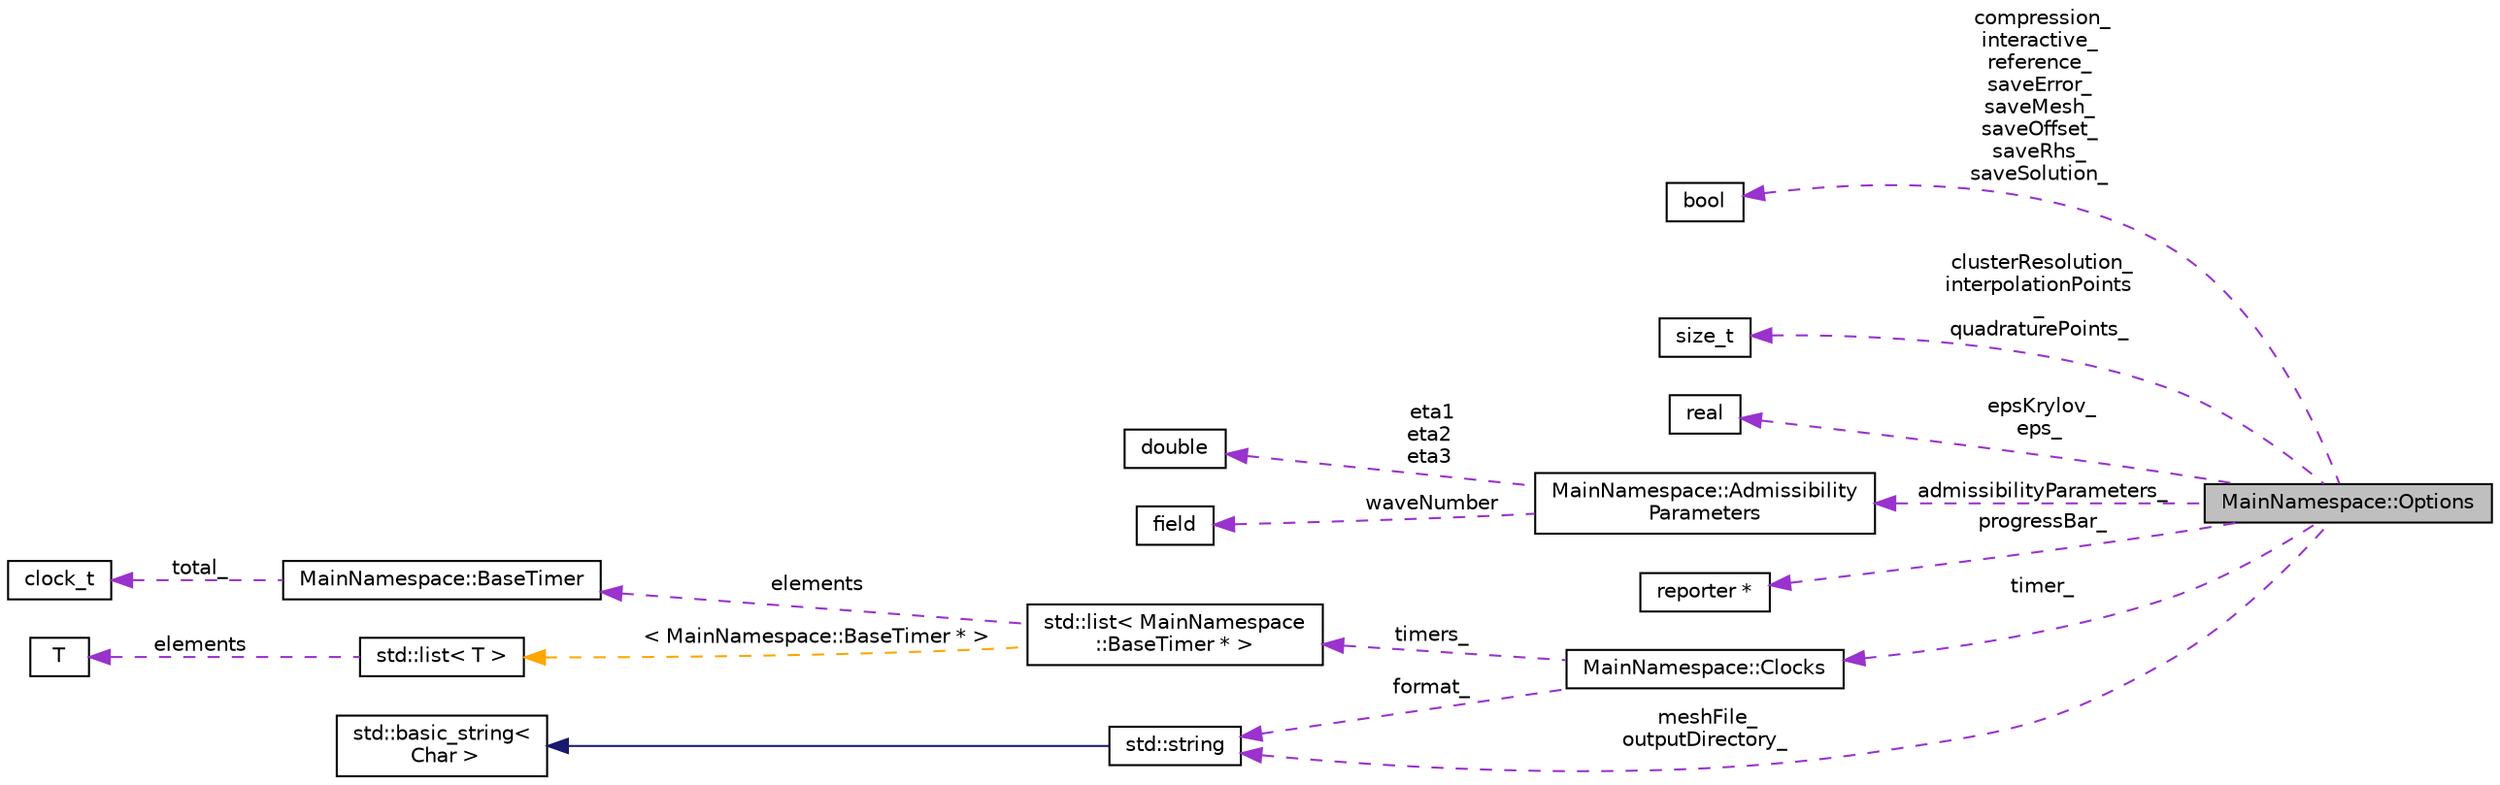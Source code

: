 digraph "MainNamespace::Options"
{
 // INTERACTIVE_SVG=YES
 // LATEX_PDF_SIZE
  edge [fontname="Helvetica",fontsize="10",labelfontname="Helvetica",labelfontsize="10"];
  node [fontname="Helvetica",fontsize="10",shape=record];
  rankdir="LR";
  Node1 [label="MainNamespace::Options",height=0.2,width=0.4,color="black", fillcolor="grey75", style="filled", fontcolor="black",tooltip=" "];
  Node2 -> Node1 [dir="back",color="darkorchid3",fontsize="10",style="dashed",label=" compression_\ninteractive_\nreference_\nsaveError_\nsaveMesh_\nsaveOffset_\nsaveRhs_\nsaveSolution_" ,fontname="Helvetica"];
  Node2 [label="bool",height=0.2,width=0.4,color="black", fillcolor="white", style="filled",tooltip=" "];
  Node3 -> Node1 [dir="back",color="darkorchid3",fontsize="10",style="dashed",label=" clusterResolution_\ninterpolationPoints\l_\nquadraturePoints_" ,fontname="Helvetica"];
  Node3 [label="size_t",height=0.2,width=0.4,color="black", fillcolor="white", style="filled",tooltip=" "];
  Node4 -> Node1 [dir="back",color="darkorchid3",fontsize="10",style="dashed",label=" epsKrylov_\neps_" ,fontname="Helvetica"];
  Node4 [label="real",height=0.2,width=0.4,color="black", fillcolor="white", style="filled",tooltip=" "];
  Node5 -> Node1 [dir="back",color="darkorchid3",fontsize="10",style="dashed",label=" admissibilityParameters_" ,fontname="Helvetica"];
  Node5 [label="MainNamespace::Admissibility\lParameters",height=0.2,width=0.4,color="black", fillcolor="white", style="filled",URL="$struct_main_namespace_1_1_admissibility_parameters.html",tooltip=" "];
  Node6 -> Node5 [dir="back",color="darkorchid3",fontsize="10",style="dashed",label=" eta1\neta2\neta3" ,fontname="Helvetica"];
  Node6 [label="double",height=0.2,width=0.4,color="black", fillcolor="white", style="filled",tooltip=" "];
  Node7 -> Node5 [dir="back",color="darkorchid3",fontsize="10",style="dashed",label=" waveNumber" ,fontname="Helvetica"];
  Node7 [label="field",height=0.2,width=0.4,color="black", fillcolor="white", style="filled",tooltip=" "];
  Node8 -> Node1 [dir="back",color="darkorchid3",fontsize="10",style="dashed",label=" progressBar_" ,fontname="Helvetica"];
  Node8 [label="reporter *",height=0.2,width=0.4,color="black", fillcolor="white", style="filled",tooltip=" "];
  Node9 -> Node1 [dir="back",color="darkorchid3",fontsize="10",style="dashed",label=" meshFile_\noutputDirectory_" ,fontname="Helvetica"];
  Node9 [label="std::string",height=0.2,width=0.4,color="black", fillcolor="white", style="filled",tooltip=" "];
  Node10 -> Node9 [dir="back",color="midnightblue",fontsize="10",style="solid",fontname="Helvetica"];
  Node10 [label="std::basic_string\<\l Char \>",height=0.2,width=0.4,color="black", fillcolor="white", style="filled",tooltip=" "];
  Node11 -> Node1 [dir="back",color="darkorchid3",fontsize="10",style="dashed",label=" timer_" ,fontname="Helvetica"];
  Node11 [label="MainNamespace::Clocks",height=0.2,width=0.4,color="black", fillcolor="white", style="filled",URL="$class_main_namespace_1_1_clocks.html",tooltip=" "];
  Node12 -> Node11 [dir="back",color="darkorchid3",fontsize="10",style="dashed",label=" timers_" ,fontname="Helvetica"];
  Node12 [label="std::list\< MainNamespace\l::BaseTimer * \>",height=0.2,width=0.4,color="black", fillcolor="white", style="filled",tooltip=" "];
  Node13 -> Node12 [dir="back",color="darkorchid3",fontsize="10",style="dashed",label=" elements" ,fontname="Helvetica"];
  Node13 [label="MainNamespace::BaseTimer",height=0.2,width=0.4,color="black", fillcolor="white", style="filled",URL="$class_main_namespace_1_1_base_timer.html",tooltip=" "];
  Node14 -> Node13 [dir="back",color="darkorchid3",fontsize="10",style="dashed",label=" total_" ,fontname="Helvetica"];
  Node14 [label="clock_t",height=0.2,width=0.4,color="black", fillcolor="white", style="filled",tooltip=" "];
  Node15 -> Node12 [dir="back",color="orange",fontsize="10",style="dashed",label=" \< MainNamespace::BaseTimer * \>" ,fontname="Helvetica"];
  Node15 [label="std::list\< T \>",height=0.2,width=0.4,color="black", fillcolor="white", style="filled",tooltip=" "];
  Node16 -> Node15 [dir="back",color="darkorchid3",fontsize="10",style="dashed",label=" elements" ,fontname="Helvetica"];
  Node16 [label="T",height=0.2,width=0.4,color="black", fillcolor="white", style="filled",tooltip=" "];
  Node9 -> Node11 [dir="back",color="darkorchid3",fontsize="10",style="dashed",label=" format_" ,fontname="Helvetica"];
}
